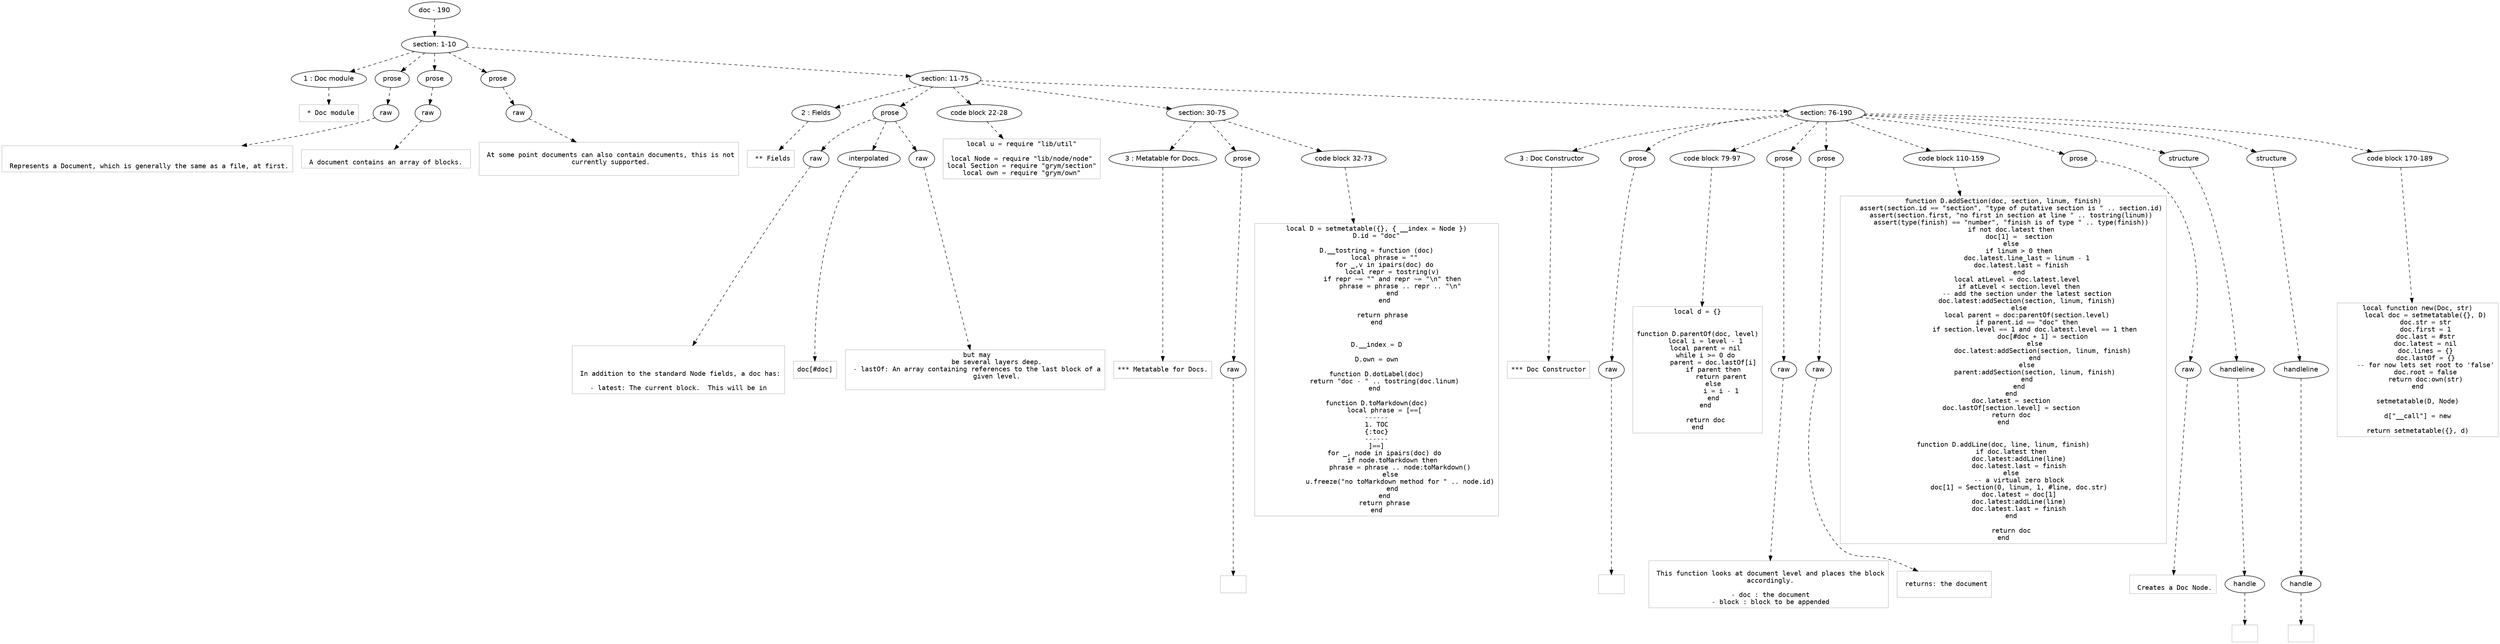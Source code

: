 digraph hierarchy {

node [fontname=Helvetica]
edge [style=dashed]

doc_0 [label="doc - 190"]


doc_0 -> { section_1}
{rank=same; section_1}

section_1 [label="section: 1-10"]


section_1 -> { header_2 prose_3 prose_4 prose_5 section_6}
{rank=same; header_2 prose_3 prose_4 prose_5 section_6}

header_2 [label="1 : Doc module"]

prose_3 [label="prose"]

prose_4 [label="prose"]

prose_5 [label="prose"]

section_6 [label="section: 11-75"]


header_2 -> leaf_7
leaf_7  [color=Gray,shape=rectangle,fontname=Inconsolata,label=" * Doc module"]
prose_3 -> { raw_8}
{rank=same; raw_8}

raw_8 [label="raw"]


raw_8 -> leaf_9
leaf_9  [color=Gray,shape=rectangle,fontname=Inconsolata,label="

 Represents a Document, which is generally the same as a file, at first.
"]
prose_4 -> { raw_10}
{rank=same; raw_10}

raw_10 [label="raw"]


raw_10 -> leaf_11
leaf_11  [color=Gray,shape=rectangle,fontname=Inconsolata,label="
 A document contains an array of blocks. 
"]
prose_5 -> { raw_12}
{rank=same; raw_12}

raw_12 [label="raw"]


raw_12 -> leaf_13
leaf_13  [color=Gray,shape=rectangle,fontname=Inconsolata,label="
 At some point documents can also contain documents, this is not
 currently supported.

"]
section_6 -> { header_14 prose_15 codeblock_16 section_17 section_18}
{rank=same; header_14 prose_15 codeblock_16 section_17 section_18}

header_14 [label="2 : Fields"]

prose_15 [label="prose"]

codeblock_16 [label="code block 22-28"]

section_17 [label="section: 30-75"]

section_18 [label="section: 76-190"]


header_14 -> leaf_19
leaf_19  [color=Gray,shape=rectangle,fontname=Inconsolata,label=" ** Fields"]
prose_15 -> { raw_20 interpolated_21 raw_22}
{rank=same; raw_20 interpolated_21 raw_22}

raw_20 [label="raw"]

interpolated_21 [label="interpolated"]

raw_22 [label="raw"]


raw_20 -> leaf_23
leaf_23  [color=Gray,shape=rectangle,fontname=Inconsolata,label="


 In addition to the standard Node fields, a doc has:
 
 - latest: The current block.  This will be in "]
interpolated_21 -> leaf_24
leaf_24  [color=Gray,shape=rectangle,fontname=Inconsolata,label="doc[#doc]"]
raw_22 -> leaf_25
leaf_25  [color=Gray,shape=rectangle,fontname=Inconsolata,label=" but may
           be several layers deep.
 - lastOf: An array containing references to the last block of a
           given level.

"]
codeblock_16 -> leaf_26
leaf_26  [color=Gray,shape=rectangle,fontname=Inconsolata,label="local u = require \"lib/util\"

local Node = require \"lib/node/node\"
local Section = require \"grym/section\"
local own = require \"grym/own\""]
section_17 -> { header_27 prose_28 codeblock_29}
{rank=same; header_27 prose_28 codeblock_29}

header_27 [label="3 : Metatable for Docs."]

prose_28 [label="prose"]

codeblock_29 [label="code block 32-73"]


header_27 -> leaf_30
leaf_30  [color=Gray,shape=rectangle,fontname=Inconsolata,label="*** Metatable for Docs."]
prose_28 -> { raw_31}
{rank=same; raw_31}

raw_31 [label="raw"]


raw_31 -> leaf_32
leaf_32  [color=Gray,shape=rectangle,fontname=Inconsolata,label="
"]
codeblock_29 -> leaf_33
leaf_33  [color=Gray,shape=rectangle,fontname=Inconsolata,label="local D = setmetatable({}, { __index = Node })
D.id = \"doc\"

D.__tostring = function (doc)
    local phrase = \"\"
    for _,v in ipairs(doc) do
        local repr = tostring(v)
        if repr ~= \"\" and repr ~= \"\\n\" then
            phrase = phrase .. repr .. \"\\n\"
        end
    end

    return phrase 
end


D.__index = D

D.own = own

function D.dotLabel(doc)
    return \"doc - \" .. tostring(doc.linum)
end 

function D.toMarkdown(doc)
    local phrase = [==[
------
1. TOC
{:toc}
------
]==]
    for _, node in ipairs(doc) do
        if node.toMarkdown then
            phrase = phrase .. node:toMarkdown()
        else 
            u.freeze(\"no toMarkdown method for \" .. node.id)
        end
    end
    return phrase
end"]
section_18 -> { header_34 prose_35 codeblock_36 prose_37 prose_38 codeblock_39 prose_40 structure_41 structure_42 codeblock_43}
{rank=same; header_34 prose_35 codeblock_36 prose_37 prose_38 codeblock_39 prose_40 structure_41 structure_42 codeblock_43}

header_34 [label="3 : Doc Constructor"]

prose_35 [label="prose"]

codeblock_36 [label="code block 79-97"]

prose_37 [label="prose"]

prose_38 [label="prose"]

codeblock_39 [label="code block 110-159"]

prose_40 [label="prose"]

structure_41 [label="structure"]

structure_42 [label="structure"]

codeblock_43 [label="code block 170-189"]


header_34 -> leaf_44
leaf_44  [color=Gray,shape=rectangle,fontname=Inconsolata,label="*** Doc Constructor"]
prose_35 -> { raw_45}
{rank=same; raw_45}

raw_45 [label="raw"]


raw_45 -> leaf_46
leaf_46  [color=Gray,shape=rectangle,fontname=Inconsolata,label="

"]
codeblock_36 -> leaf_47
leaf_47  [color=Gray,shape=rectangle,fontname=Inconsolata,label="local d = {}


function D.parentOf(doc, level)
    local i = level - 1
    local parent = nil
    while i >= 0 do
        parent = doc.lastOf[i]
        if parent then
            return parent
        else
            i = i - 1
        end
    end

    return doc
end"]
prose_37 -> { raw_48}
{rank=same; raw_48}

raw_48 [label="raw"]


raw_48 -> leaf_49
leaf_49  [color=Gray,shape=rectangle,fontname=Inconsolata,label="
 This function looks at document level and places the block
 accordingly.
 
 - doc : the document
 - block : block to be appended
"]
prose_38 -> { raw_50}
{rank=same; raw_50}

raw_50 [label="raw"]


raw_50 -> leaf_51
leaf_51  [color=Gray,shape=rectangle,fontname=Inconsolata,label="
 returns: the document

"]
codeblock_39 -> leaf_52
leaf_52  [color=Gray,shape=rectangle,fontname=Inconsolata,label="function D.addSection(doc, section, linum, finish)
    assert(section.id == \"section\", \"type of putative section is \" .. section.id)
    assert(section.first, \"no first in section at line \" .. tostring(linum))
    assert(type(finish) == \"number\", \"finish is of type \" .. type(finish))
    if not doc.latest then
        doc[1] =  section
    else
        if linum > 0 then
            doc.latest.line_last = linum - 1
            doc.latest.last = finish   
        end
        local atLevel = doc.latest.level 
        if atLevel < section.level then
            -- add the section under the latest section
            doc.latest:addSection(section, linum, finish)
        else
            local parent = doc:parentOf(section.level)
            if parent.id == \"doc\" then
                if section.level == 1 and doc.latest.level == 1 then
                    doc[#doc + 1] = section
                else
                    doc.latest:addSection(section, linum, finish)
                end
            else
                parent:addSection(section, linum, finish)
            end
        end
    end
    doc.latest = section
    doc.lastOf[section.level] = section
    return doc
end


function D.addLine(doc, line, linum, finish)
    if doc.latest then
        doc.latest:addLine(line)
        doc.latest.last = finish
    else
        -- a virtual zero block
        doc[1] = Section(0, linum, 1, #line, doc.str)
        doc.latest = doc[1]
        doc.latest:addLine(line)
        doc.latest.last = finish
    end

    return doc
end"]
prose_40 -> { raw_53}
{rank=same; raw_53}

raw_53 [label="raw"]


raw_53 -> leaf_54
leaf_54  [color=Gray,shape=rectangle,fontname=Inconsolata,label="
 Creates a Doc Node.
"]
structure_41 -> { handleline_55}
{rank=same; handleline_55}

handleline_55 [label="handleline"]


handleline_55 -> { handle_56}
{rank=same; handle_56}

handle_56 [label="handle"]


handle_56 -> leaf_57
leaf_57  [color=Gray,shape=rectangle,fontname=Inconsolata,label=""]
structure_42 -> { handleline_58}
{rank=same; handleline_58}

handleline_58 [label="handleline"]


handleline_58 -> { handle_59}
{rank=same; handle_59}

handle_59 [label="handle"]


handle_59 -> leaf_60
leaf_60  [color=Gray,shape=rectangle,fontname=Inconsolata,label=""]
codeblock_43 -> leaf_61
leaf_61  [color=Gray,shape=rectangle,fontname=Inconsolata,label="local function new(Doc, str)
    local doc = setmetatable({}, D)
    doc.str = str
    doc.first = 1
    doc.last = #str
    doc.latest = nil
    doc.lines = {}
    doc.lastOf = {}
    -- for now lets set root to 'false'
    doc.root = false
    return doc:own(str)
end

setmetatable(D, Node)

d[\"__call\"] = new

return setmetatable({}, d)"]

}
